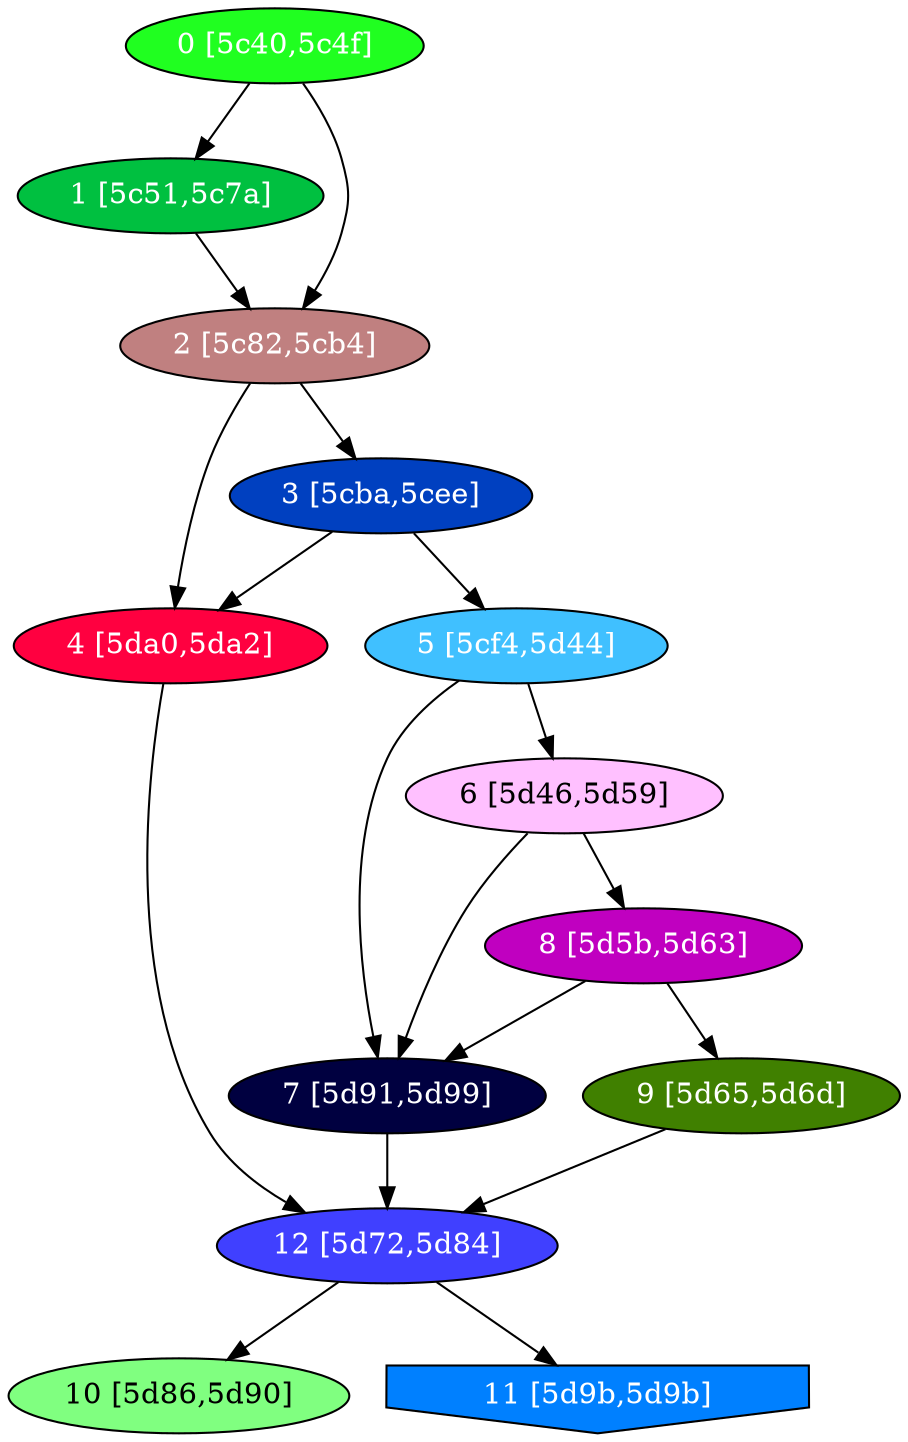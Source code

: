 diGraph libnss3{
	libnss3_0  [style=filled fillcolor="#20FF20" fontcolor="#ffffff" shape=oval label="0 [5c40,5c4f]"]
	libnss3_1  [style=filled fillcolor="#00C040" fontcolor="#ffffff" shape=oval label="1 [5c51,5c7a]"]
	libnss3_2  [style=filled fillcolor="#C08080" fontcolor="#ffffff" shape=oval label="2 [5c82,5cb4]"]
	libnss3_3  [style=filled fillcolor="#0040C0" fontcolor="#ffffff" shape=oval label="3 [5cba,5cee]"]
	libnss3_4  [style=filled fillcolor="#FF0040" fontcolor="#ffffff" shape=oval label="4 [5da0,5da2]"]
	libnss3_5  [style=filled fillcolor="#40C0FF" fontcolor="#ffffff" shape=oval label="5 [5cf4,5d44]"]
	libnss3_6  [style=filled fillcolor="#FFC0FF" fontcolor="#000000" shape=oval label="6 [5d46,5d59]"]
	libnss3_7  [style=filled fillcolor="#000040" fontcolor="#ffffff" shape=oval label="7 [5d91,5d99]"]
	libnss3_8  [style=filled fillcolor="#C000C0" fontcolor="#ffffff" shape=oval label="8 [5d5b,5d63]"]
	libnss3_9  [style=filled fillcolor="#408000" fontcolor="#ffffff" shape=oval label="9 [5d65,5d6d]"]
	libnss3_a  [style=filled fillcolor="#80FF80" fontcolor="#000000" shape=oval label="10 [5d86,5d90]"]
	libnss3_b  [style=filled fillcolor="#0080FF" fontcolor="#ffffff" shape=invhouse label="11 [5d9b,5d9b]"]
	libnss3_c  [style=filled fillcolor="#4040FF" fontcolor="#ffffff" shape=oval label="12 [5d72,5d84]"]

	libnss3_0 -> libnss3_1
	libnss3_0 -> libnss3_2
	libnss3_1 -> libnss3_2
	libnss3_2 -> libnss3_3
	libnss3_2 -> libnss3_4
	libnss3_3 -> libnss3_4
	libnss3_3 -> libnss3_5
	libnss3_4 -> libnss3_c
	libnss3_5 -> libnss3_6
	libnss3_5 -> libnss3_7
	libnss3_6 -> libnss3_7
	libnss3_6 -> libnss3_8
	libnss3_7 -> libnss3_c
	libnss3_8 -> libnss3_7
	libnss3_8 -> libnss3_9
	libnss3_9 -> libnss3_c
	libnss3_c -> libnss3_a
	libnss3_c -> libnss3_b
}